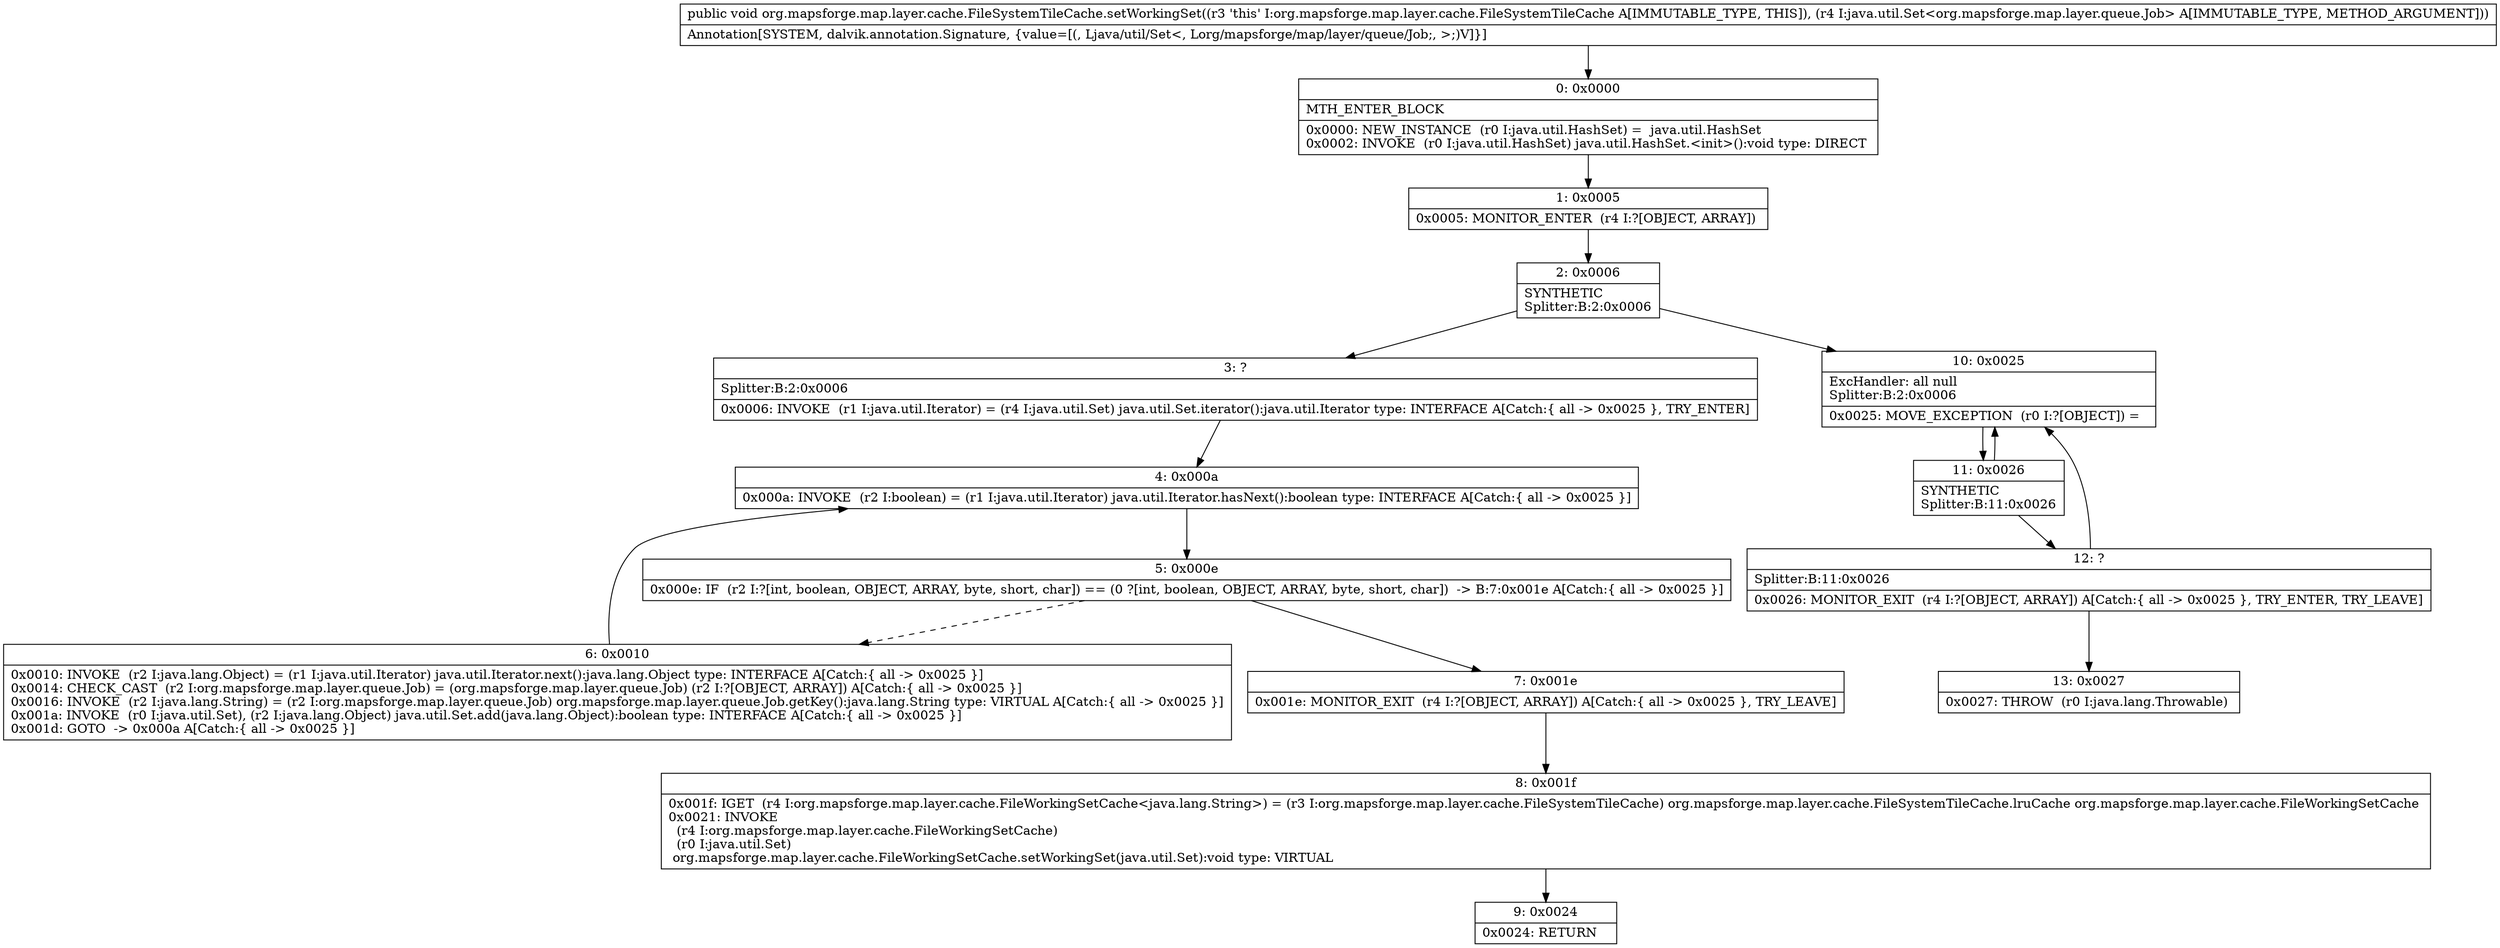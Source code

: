 digraph "CFG fororg.mapsforge.map.layer.cache.FileSystemTileCache.setWorkingSet(Ljava\/util\/Set;)V" {
Node_0 [shape=record,label="{0\:\ 0x0000|MTH_ENTER_BLOCK\l|0x0000: NEW_INSTANCE  (r0 I:java.util.HashSet) =  java.util.HashSet \l0x0002: INVOKE  (r0 I:java.util.HashSet) java.util.HashSet.\<init\>():void type: DIRECT \l}"];
Node_1 [shape=record,label="{1\:\ 0x0005|0x0005: MONITOR_ENTER  (r4 I:?[OBJECT, ARRAY]) \l}"];
Node_2 [shape=record,label="{2\:\ 0x0006|SYNTHETIC\lSplitter:B:2:0x0006\l}"];
Node_3 [shape=record,label="{3\:\ ?|Splitter:B:2:0x0006\l|0x0006: INVOKE  (r1 I:java.util.Iterator) = (r4 I:java.util.Set) java.util.Set.iterator():java.util.Iterator type: INTERFACE A[Catch:\{ all \-\> 0x0025 \}, TRY_ENTER]\l}"];
Node_4 [shape=record,label="{4\:\ 0x000a|0x000a: INVOKE  (r2 I:boolean) = (r1 I:java.util.Iterator) java.util.Iterator.hasNext():boolean type: INTERFACE A[Catch:\{ all \-\> 0x0025 \}]\l}"];
Node_5 [shape=record,label="{5\:\ 0x000e|0x000e: IF  (r2 I:?[int, boolean, OBJECT, ARRAY, byte, short, char]) == (0 ?[int, boolean, OBJECT, ARRAY, byte, short, char])  \-\> B:7:0x001e A[Catch:\{ all \-\> 0x0025 \}]\l}"];
Node_6 [shape=record,label="{6\:\ 0x0010|0x0010: INVOKE  (r2 I:java.lang.Object) = (r1 I:java.util.Iterator) java.util.Iterator.next():java.lang.Object type: INTERFACE A[Catch:\{ all \-\> 0x0025 \}]\l0x0014: CHECK_CAST  (r2 I:org.mapsforge.map.layer.queue.Job) = (org.mapsforge.map.layer.queue.Job) (r2 I:?[OBJECT, ARRAY]) A[Catch:\{ all \-\> 0x0025 \}]\l0x0016: INVOKE  (r2 I:java.lang.String) = (r2 I:org.mapsforge.map.layer.queue.Job) org.mapsforge.map.layer.queue.Job.getKey():java.lang.String type: VIRTUAL A[Catch:\{ all \-\> 0x0025 \}]\l0x001a: INVOKE  (r0 I:java.util.Set), (r2 I:java.lang.Object) java.util.Set.add(java.lang.Object):boolean type: INTERFACE A[Catch:\{ all \-\> 0x0025 \}]\l0x001d: GOTO  \-\> 0x000a A[Catch:\{ all \-\> 0x0025 \}]\l}"];
Node_7 [shape=record,label="{7\:\ 0x001e|0x001e: MONITOR_EXIT  (r4 I:?[OBJECT, ARRAY]) A[Catch:\{ all \-\> 0x0025 \}, TRY_LEAVE]\l}"];
Node_8 [shape=record,label="{8\:\ 0x001f|0x001f: IGET  (r4 I:org.mapsforge.map.layer.cache.FileWorkingSetCache\<java.lang.String\>) = (r3 I:org.mapsforge.map.layer.cache.FileSystemTileCache) org.mapsforge.map.layer.cache.FileSystemTileCache.lruCache org.mapsforge.map.layer.cache.FileWorkingSetCache \l0x0021: INVOKE  \l  (r4 I:org.mapsforge.map.layer.cache.FileWorkingSetCache)\l  (r0 I:java.util.Set)\l org.mapsforge.map.layer.cache.FileWorkingSetCache.setWorkingSet(java.util.Set):void type: VIRTUAL \l}"];
Node_9 [shape=record,label="{9\:\ 0x0024|0x0024: RETURN   \l}"];
Node_10 [shape=record,label="{10\:\ 0x0025|ExcHandler: all null\lSplitter:B:2:0x0006\l|0x0025: MOVE_EXCEPTION  (r0 I:?[OBJECT]) =  \l}"];
Node_11 [shape=record,label="{11\:\ 0x0026|SYNTHETIC\lSplitter:B:11:0x0026\l}"];
Node_12 [shape=record,label="{12\:\ ?|Splitter:B:11:0x0026\l|0x0026: MONITOR_EXIT  (r4 I:?[OBJECT, ARRAY]) A[Catch:\{ all \-\> 0x0025 \}, TRY_ENTER, TRY_LEAVE]\l}"];
Node_13 [shape=record,label="{13\:\ 0x0027|0x0027: THROW  (r0 I:java.lang.Throwable) \l}"];
MethodNode[shape=record,label="{public void org.mapsforge.map.layer.cache.FileSystemTileCache.setWorkingSet((r3 'this' I:org.mapsforge.map.layer.cache.FileSystemTileCache A[IMMUTABLE_TYPE, THIS]), (r4 I:java.util.Set\<org.mapsforge.map.layer.queue.Job\> A[IMMUTABLE_TYPE, METHOD_ARGUMENT]))  | Annotation[SYSTEM, dalvik.annotation.Signature, \{value=[(, Ljava\/util\/Set\<, Lorg\/mapsforge\/map\/layer\/queue\/Job;, \>;)V]\}]\l}"];
MethodNode -> Node_0;
Node_0 -> Node_1;
Node_1 -> Node_2;
Node_2 -> Node_3;
Node_2 -> Node_10;
Node_3 -> Node_4;
Node_4 -> Node_5;
Node_5 -> Node_6[style=dashed];
Node_5 -> Node_7;
Node_6 -> Node_4;
Node_7 -> Node_8;
Node_8 -> Node_9;
Node_10 -> Node_11;
Node_11 -> Node_12;
Node_11 -> Node_10;
Node_12 -> Node_13;
Node_12 -> Node_10;
}

